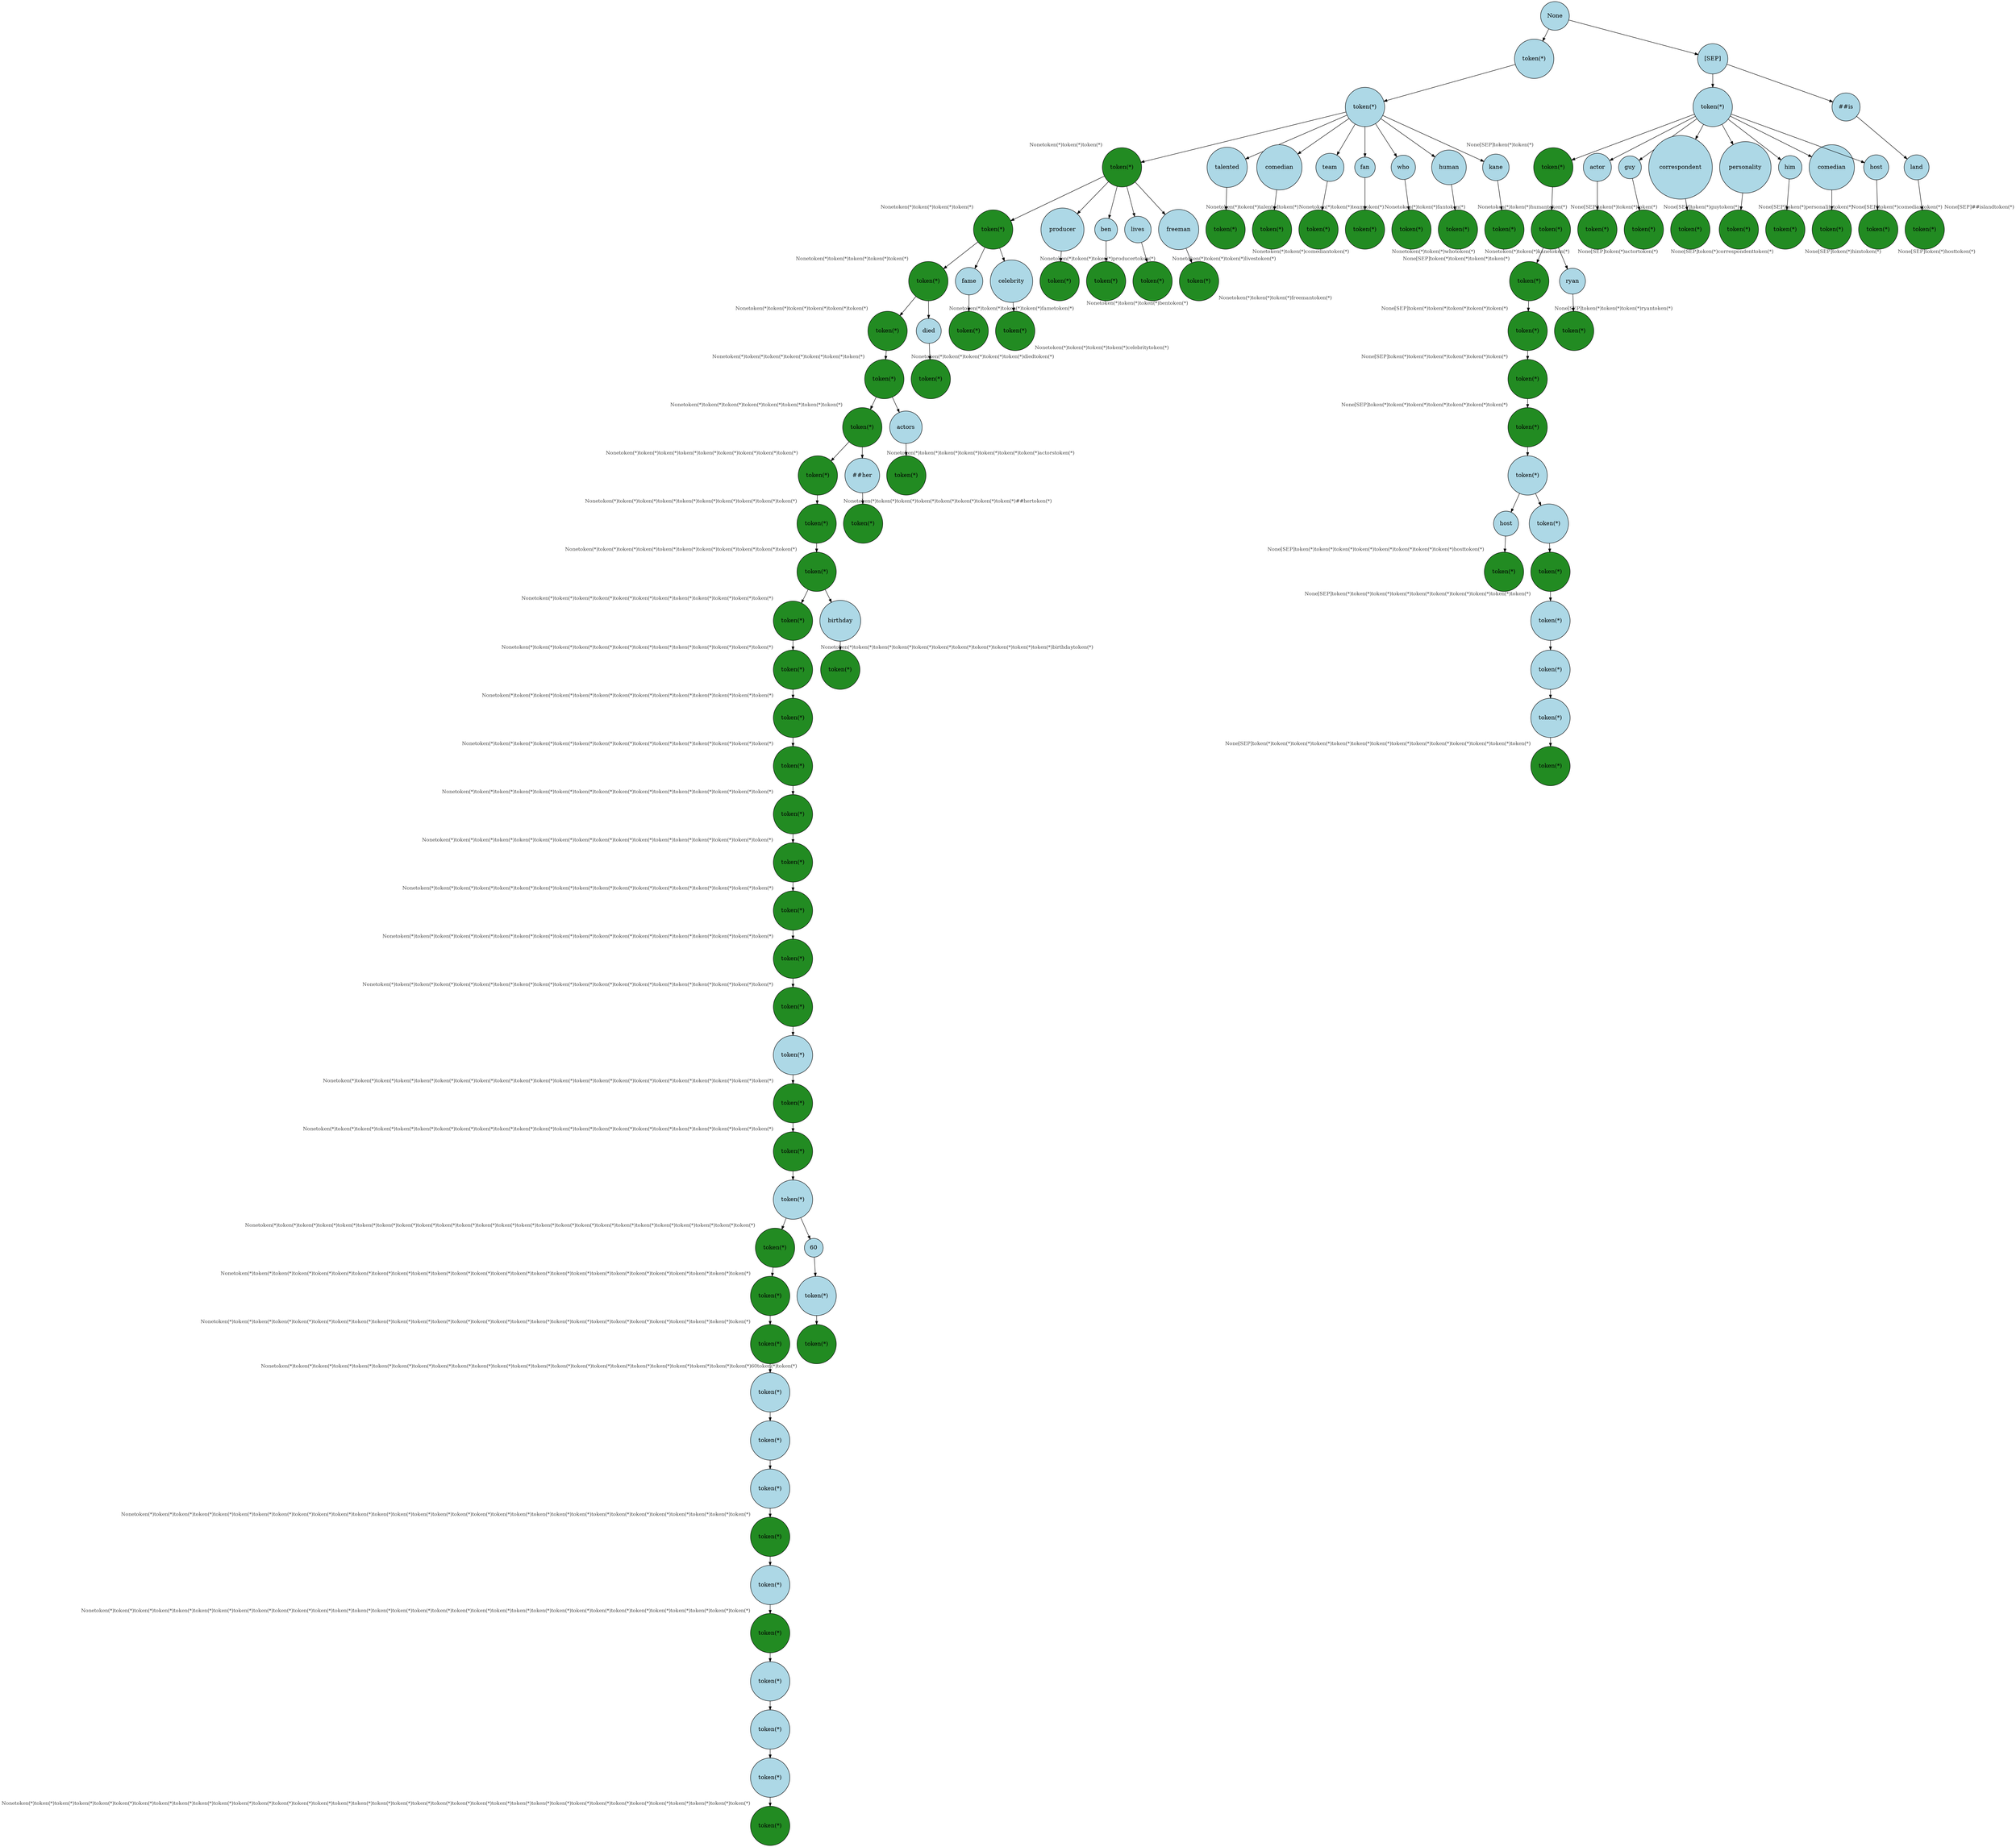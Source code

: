 digraph {
graph [
  nodesep=0.25,
  ranksep=0.3,
  splines=line
];
node [
  style=filled,
  fillcolor=lightblue,
  shape=circle
];
edge [
  arrowsize=0.8,
  color=black
];

140331951719696 [
  label="None"
];
140336183904368 [
  label="token(*)"
];
140336183907312 [
  label="token(*)"
];
140336317104336 [
  label="token(*)"
  xlabel=<<FONT COLOR="grey25" POINT-SIZE="12">Nonetoken(*)token(*)token(*)</FONT>>
  fillcolor="forestgreen"
  color="black"
];
140331952681040 [
  label="token(*)"
  xlabel=<<FONT COLOR="grey25" POINT-SIZE="12">Nonetoken(*)token(*)token(*)token(*)</FONT>>
  fillcolor="forestgreen"
  color="black"
];
140320522258064 [
  label="token(*)"
  xlabel=<<FONT COLOR="grey25" POINT-SIZE="12">Nonetoken(*)token(*)token(*)token(*)token(*)</FONT>>
  fillcolor="forestgreen"
  color="black"
];
140320522257488 [
  label="token(*)"
  xlabel=<<FONT COLOR="grey25" POINT-SIZE="12">Nonetoken(*)token(*)token(*)token(*)token(*)token(*)</FONT>>
  fillcolor="forestgreen"
  color="black"
];
140320523743984 [
  label="token(*)"
  xlabel=<<FONT COLOR="grey25" POINT-SIZE="12">Nonetoken(*)token(*)token(*)token(*)token(*)token(*)token(*)</FONT>>
  fillcolor="forestgreen"
  color="black"
];
140320523743872 [
  label="token(*)"
  xlabel=<<FONT COLOR="grey25" POINT-SIZE="12">Nonetoken(*)token(*)token(*)token(*)token(*)token(*)token(*)token(*)</FONT>>
  fillcolor="forestgreen"
  color="black"
];
140320523807792 [
  label="token(*)"
  xlabel=<<FONT COLOR="grey25" POINT-SIZE="12">Nonetoken(*)token(*)token(*)token(*)token(*)token(*)token(*)token(*)token(*)</FONT>>
  fillcolor="forestgreen"
  color="black"
];
140320524164784 [
  label="token(*)"
  xlabel=<<FONT COLOR="grey25" POINT-SIZE="12">Nonetoken(*)token(*)token(*)token(*)token(*)token(*)token(*)token(*)token(*)token(*)</FONT>>
  fillcolor="forestgreen"
  color="black"
];
140320522350736 [
  label="token(*)"
  xlabel=<<FONT COLOR="grey25" POINT-SIZE="12">Nonetoken(*)token(*)token(*)token(*)token(*)token(*)token(*)token(*)token(*)token(*)token(*)</FONT>>
  fillcolor="forestgreen"
  color="black"
];
140320522350592 [
  label="token(*)"
  xlabel=<<FONT COLOR="grey25" POINT-SIZE="12">Nonetoken(*)token(*)token(*)token(*)token(*)token(*)token(*)token(*)token(*)token(*)token(*)token(*)</FONT>>
  fillcolor="forestgreen"
  color="black"
];
140320523629264 [
  label="token(*)"
  xlabel=<<FONT COLOR="grey25" POINT-SIZE="12">Nonetoken(*)token(*)token(*)token(*)token(*)token(*)token(*)token(*)token(*)token(*)token(*)token(*)token(*)</FONT>>
  fillcolor="forestgreen"
  color="black"
];
140320523631664 [
  label="token(*)"
  xlabel=<<FONT COLOR="grey25" POINT-SIZE="12">Nonetoken(*)token(*)token(*)token(*)token(*)token(*)token(*)token(*)token(*)token(*)token(*)token(*)token(*)token(*)</FONT>>
  fillcolor="forestgreen"
  color="black"
];
140336313110880 [
  label="token(*)"
  xlabel=<<FONT COLOR="grey25" POINT-SIZE="12">Nonetoken(*)token(*)token(*)token(*)token(*)token(*)token(*)token(*)token(*)token(*)token(*)token(*)token(*)token(*)token(*)</FONT>>
  fillcolor="forestgreen"
  color="black"
];
140336313110528 [
  label="token(*)"
  xlabel=<<FONT COLOR="grey25" POINT-SIZE="12">Nonetoken(*)token(*)token(*)token(*)token(*)token(*)token(*)token(*)token(*)token(*)token(*)token(*)token(*)token(*)token(*)token(*)</FONT>>
  fillcolor="forestgreen"
  color="black"
];
140336317800944 [
  label="token(*)"
  xlabel=<<FONT COLOR="grey25" POINT-SIZE="12">Nonetoken(*)token(*)token(*)token(*)token(*)token(*)token(*)token(*)token(*)token(*)token(*)token(*)token(*)token(*)token(*)token(*)token(*)</FONT>>
  fillcolor="forestgreen"
  color="black"
];
140336317806704 [
  label="token(*)"
  xlabel=<<FONT COLOR="grey25" POINT-SIZE="12">Nonetoken(*)token(*)token(*)token(*)token(*)token(*)token(*)token(*)token(*)token(*)token(*)token(*)token(*)token(*)token(*)token(*)token(*)token(*)</FONT>>
  fillcolor="forestgreen"
  color="black"
];
140336318331568 [
  label="token(*)"
  xlabel=<<FONT COLOR="grey25" POINT-SIZE="12">Nonetoken(*)token(*)token(*)token(*)token(*)token(*)token(*)token(*)token(*)token(*)token(*)token(*)token(*)token(*)token(*)token(*)token(*)token(*)token(*)</FONT>>
  fillcolor="forestgreen"
  color="black"
];
140320522705040 [
  label="token(*)"
  xlabel=<<FONT COLOR="grey25" POINT-SIZE="12">Nonetoken(*)token(*)token(*)token(*)token(*)token(*)token(*)token(*)token(*)token(*)token(*)token(*)token(*)token(*)token(*)token(*)token(*)token(*)token(*)token(*)</FONT>>
  fillcolor="forestgreen"
  color="black"
];
140336182821808 [
  label="token(*)"
];
140336182821136 [
  label="token(*)"
  xlabel=<<FONT COLOR="grey25" POINT-SIZE="12">Nonetoken(*)token(*)token(*)token(*)token(*)token(*)token(*)token(*)token(*)token(*)token(*)token(*)token(*)token(*)token(*)token(*)token(*)token(*)token(*)token(*)token(*)token(*)</FONT>>
  fillcolor="forestgreen"
  color="black"
];
140320535703312 [
  label="token(*)"
  xlabel=<<FONT COLOR="grey25" POINT-SIZE="12">Nonetoken(*)token(*)token(*)token(*)token(*)token(*)token(*)token(*)token(*)token(*)token(*)token(*)token(*)token(*)token(*)token(*)token(*)token(*)token(*)token(*)token(*)token(*)token(*)</FONT>>
  fillcolor="forestgreen"
  color="black"
];
140320535699472 [
  label="token(*)"
];
140336318427440 [
  label="token(*)"
  xlabel=<<FONT COLOR="grey25" POINT-SIZE="12">Nonetoken(*)token(*)token(*)token(*)token(*)token(*)token(*)token(*)token(*)token(*)token(*)token(*)token(*)token(*)token(*)token(*)token(*)token(*)token(*)token(*)token(*)token(*)token(*)token(*)token(*)</FONT>>
  fillcolor="forestgreen"
  color="black"
];
140336318418480 [
  label="token(*)"
  xlabel=<<FONT COLOR="grey25" POINT-SIZE="12">Nonetoken(*)token(*)token(*)token(*)token(*)token(*)token(*)token(*)token(*)token(*)token(*)token(*)token(*)token(*)token(*)token(*)token(*)token(*)token(*)token(*)token(*)token(*)token(*)token(*)token(*)token(*)</FONT>>
  fillcolor="forestgreen"
  color="black"
];
140320524788544 [
  label="token(*)"
  xlabel=<<FONT COLOR="grey25" POINT-SIZE="12">Nonetoken(*)token(*)token(*)token(*)token(*)token(*)token(*)token(*)token(*)token(*)token(*)token(*)token(*)token(*)token(*)token(*)token(*)token(*)token(*)token(*)token(*)token(*)token(*)token(*)token(*)token(*)token(*)</FONT>>
  fillcolor="forestgreen"
  color="black"
];
140320524790176 [
  label="token(*)"
];
140320528126800 [
  label="token(*)"
];
140320528124496 [
  label="token(*)"
];
140336313037328 [
  label="token(*)"
  xlabel=<<FONT COLOR="grey25" POINT-SIZE="12">Nonetoken(*)token(*)token(*)token(*)token(*)token(*)token(*)token(*)token(*)token(*)token(*)token(*)token(*)token(*)token(*)token(*)token(*)token(*)token(*)token(*)token(*)token(*)token(*)token(*)token(*)token(*)token(*)token(*)token(*)token(*)token(*)</FONT>>
  fillcolor="forestgreen"
  color="black"
];
140336313032768 [
  label="token(*)"
];
140333233544752 [
  label="token(*)"
  xlabel=<<FONT COLOR="grey25" POINT-SIZE="12">Nonetoken(*)token(*)token(*)token(*)token(*)token(*)token(*)token(*)token(*)token(*)token(*)token(*)token(*)token(*)token(*)token(*)token(*)token(*)token(*)token(*)token(*)token(*)token(*)token(*)token(*)token(*)token(*)token(*)token(*)token(*)token(*)token(*)token(*)</FONT>>
  fillcolor="forestgreen"
  color="black"
];
140333233552432 [
  label="token(*)"
];
140333235418288 [
  label="token(*)"
];
140333235417952 [
  label="token(*)"
];
140336319802064 [
  label="token(*)"
  xlabel=<<FONT COLOR="grey25" POINT-SIZE="12">Nonetoken(*)token(*)token(*)token(*)token(*)token(*)token(*)token(*)token(*)token(*)token(*)token(*)token(*)token(*)token(*)token(*)token(*)token(*)token(*)token(*)token(*)token(*)token(*)token(*)token(*)token(*)token(*)token(*)token(*)token(*)token(*)token(*)token(*)token(*)token(*)token(*)token(*)</FONT>>
  fillcolor="forestgreen"
  color="black"
];
140320535700432 [
  label="60"
];
140336318425648 [
  label="token(*)"
];
140336318423856 [
  label="token(*)"
  xlabel=<<FONT COLOR="grey25" POINT-SIZE="12">Nonetoken(*)token(*)token(*)token(*)token(*)token(*)token(*)token(*)token(*)token(*)token(*)token(*)token(*)token(*)token(*)token(*)token(*)token(*)token(*)token(*)token(*)token(*)token(*)token(*)60token(*)token(*)</FONT>>
  fillcolor="forestgreen"
  color="black"
];
140320522350448 [
  label="birthday"
];
140320523621904 [
  label="token(*)"
  xlabel=<<FONT COLOR="grey25" POINT-SIZE="12">Nonetoken(*)token(*)token(*)token(*)token(*)token(*)token(*)token(*)token(*)token(*)token(*)birthdaytoken(*)</FONT>>
  fillcolor="forestgreen"
  color="black"
];
140320521420592 [
  label="##her"
];
140320521419824 [
  label="token(*)"
  xlabel=<<FONT COLOR="grey25" POINT-SIZE="12">Nonetoken(*)token(*)token(*)token(*)token(*)token(*)token(*)token(*)##hertoken(*)</FONT>>
  fillcolor="forestgreen"
  color="black"
];
140320523743760 [
  label="actors"
];
140320521418800 [
  label="token(*)"
  xlabel=<<FONT COLOR="grey25" POINT-SIZE="12">Nonetoken(*)token(*)token(*)token(*)token(*)token(*)token(*)actorstoken(*)</FONT>>
  fillcolor="forestgreen"
  color="black"
];
140320522262192 [
  label="died"
];
140320523743648 [
  label="token(*)"
  xlabel=<<FONT COLOR="grey25" POINT-SIZE="12">Nonetoken(*)token(*)token(*)token(*)token(*)diedtoken(*)</FONT>>
  fillcolor="forestgreen"
  color="black"
];
140320522261904 [
  label="fame"
];
140320522259504 [
  label="token(*)"
  xlabel=<<FONT COLOR="grey25" POINT-SIZE="12">Nonetoken(*)token(*)token(*)token(*)fametoken(*)</FONT>>
  fillcolor="forestgreen"
  color="black"
];
140320524104208 [
  label="celebrity"
];
140320524104592 [
  label="token(*)"
  xlabel=<<FONT COLOR="grey25" POINT-SIZE="12">Nonetoken(*)token(*)token(*)token(*)celebritytoken(*)</FONT>>
  fillcolor="forestgreen"
  color="black"
];
140331952681600 [
  label="producer"
];
140320524104400 [
  label="token(*)"
  xlabel=<<FONT COLOR="grey25" POINT-SIZE="12">Nonetoken(*)token(*)token(*)producertoken(*)</FONT>>
  fillcolor="forestgreen"
  color="black"
];
140331952680080 [
  label="ben"
];
140331952680560 [
  label="token(*)"
  xlabel=<<FONT COLOR="grey25" POINT-SIZE="12">Nonetoken(*)token(*)token(*)bentoken(*)</FONT>>
  fillcolor="forestgreen"
  color="black"
];
140331952677920 [
  label="lives"
];
140320524102864 [
  label="token(*)"
  xlabel=<<FONT COLOR="grey25" POINT-SIZE="12">Nonetoken(*)token(*)token(*)livestoken(*)</FONT>>
  fillcolor="forestgreen"
  color="black"
];
140331952684960 [
  label="freeman"
];
140320524102768 [
  label="token(*)"
  xlabel=<<FONT COLOR="grey25" POINT-SIZE="12">Nonetoken(*)token(*)token(*)freemantoken(*)</FONT>>
  fillcolor="forestgreen"
  color="black"
];
140331952670400 [
  label="talented"
];
140331952673840 [
  label="token(*)"
  xlabel=<<FONT COLOR="grey25" POINT-SIZE="12">Nonetoken(*)token(*)talentedtoken(*)</FONT>>
  fillcolor="forestgreen"
  color="black"
];
140331952676080 [
  label="comedian"
];
140331952670880 [
  label="token(*)"
  xlabel=<<FONT COLOR="grey25" POINT-SIZE="12">Nonetoken(*)token(*)comediantoken(*)</FONT>>
  fillcolor="forestgreen"
  color="black"
];
140331952674880 [
  label="team"
];
140331952682480 [
  label="token(*)"
  xlabel=<<FONT COLOR="grey25" POINT-SIZE="12">Nonetoken(*)token(*)teamtoken(*)</FONT>>
  fillcolor="forestgreen"
  color="black"
];
140330620805424 [
  label="fan"
];
140331952681680 [
  label="token(*)"
  xlabel=<<FONT COLOR="grey25" POINT-SIZE="12">Nonetoken(*)token(*)fantoken(*)</FONT>>
  fillcolor="forestgreen"
  color="black"
];
140330620803184 [
  label="who"
];
140331952673280 [
  label="token(*)"
  xlabel=<<FONT COLOR="grey25" POINT-SIZE="12">Nonetoken(*)token(*)whotoken(*)</FONT>>
  fillcolor="forestgreen"
  color="black"
];
140331952672400 [
  label="human"
];
140331952670320 [
  label="token(*)"
  xlabel=<<FONT COLOR="grey25" POINT-SIZE="12">Nonetoken(*)token(*)humantoken(*)</FONT>>
  fillcolor="forestgreen"
  color="black"
];
140331952669520 [
  label="kane"
];
140331952673040 [
  label="token(*)"
  xlabel=<<FONT COLOR="grey25" POINT-SIZE="12">Nonetoken(*)token(*)kanetoken(*)</FONT>>
  fillcolor="forestgreen"
  color="black"
];
140330620812976 [
  label="[SEP]"
];
140330620799344 [
  label="token(*)"
];
140331952676880 [
  label="token(*)"
  xlabel=<<FONT COLOR="grey25" POINT-SIZE="12">None[SEP]token(*)token(*)</FONT>>
  fillcolor="forestgreen"
  color="black"
];
140331952680480 [
  label="token(*)"
  xlabel=<<FONT COLOR="grey25" POINT-SIZE="12">None[SEP]token(*)token(*)token(*)</FONT>>
  fillcolor="forestgreen"
  color="black"
];
140320524105840 [
  label="token(*)"
  xlabel=<<FONT COLOR="grey25" POINT-SIZE="12">None[SEP]token(*)token(*)token(*)token(*)</FONT>>
  fillcolor="forestgreen"
  color="black"
];
140320524106224 [
  label="token(*)"
  xlabel=<<FONT COLOR="grey25" POINT-SIZE="12">None[SEP]token(*)token(*)token(*)token(*)token(*)</FONT>>
  fillcolor="forestgreen"
  color="black"
];
140320523743424 [
  label="token(*)"
  xlabel=<<FONT COLOR="grey25" POINT-SIZE="12">None[SEP]token(*)token(*)token(*)token(*)token(*)token(*)</FONT>>
  fillcolor="forestgreen"
  color="black"
];
140320523743312 [
  label="token(*)"
  xlabel=<<FONT COLOR="grey25" POINT-SIZE="12">None[SEP]token(*)token(*)token(*)token(*)token(*)token(*)token(*)</FONT>>
  fillcolor="forestgreen"
  color="black"
];
140320522379440 [
  label="token(*)"
];
140320522384304 [
  label="host"
];
140320522716720 [
  label="token(*)"
  xlabel=<<FONT COLOR="grey25" POINT-SIZE="12">None[SEP]token(*)token(*)token(*)token(*)token(*)token(*)token(*)token(*)hosttoken(*)</FONT>>
  fillcolor="forestgreen"
  color="black"
];
140320522724144 [
  label="token(*)"
];
140320522349440 [
  label="token(*)"
  xlabel=<<FONT COLOR="grey25" POINT-SIZE="12">None[SEP]token(*)token(*)token(*)token(*)token(*)token(*)token(*)token(*)token(*)token(*)</FONT>>
  fillcolor="forestgreen"
  color="black"
];
140320522349296 [
  label="token(*)"
];
140320523629744 [
  label="token(*)"
];
140320523630704 [
  label="token(*)"
];
140336313115280 [
  label="token(*)"
  xlabel=<<FONT COLOR="grey25" POINT-SIZE="12">None[SEP]token(*)token(*)token(*)token(*)token(*)token(*)token(*)token(*)token(*)token(*)token(*)token(*)token(*)token(*)</FONT>>
  fillcolor="forestgreen"
  color="black"
];
140331952683760 [
  label="ryan"
];
140320524104496 [
  label="token(*)"
  xlabel=<<FONT COLOR="grey25" POINT-SIZE="12">None[SEP]token(*)token(*)token(*)ryantoken(*)</FONT>>
  fillcolor="forestgreen"
  color="black"
];
140330620809456 [
  label="actor"
];
140331952672240 [
  label="token(*)"
  xlabel=<<FONT COLOR="grey25" POINT-SIZE="12">None[SEP]token(*)actortoken(*)</FONT>>
  fillcolor="forestgreen"
  color="black"
];
140330620802672 [
  label="guy"
];
140331952671120 [
  label="token(*)"
  xlabel=<<FONT COLOR="grey25" POINT-SIZE="12">None[SEP]token(*)guytoken(*)</FONT>>
  fillcolor="forestgreen"
  color="black"
];
140331952674160 [
  label="correspondent"
];
140331952668880 [
  label="token(*)"
  xlabel=<<FONT COLOR="grey25" POINT-SIZE="12">None[SEP]token(*)correspondenttoken(*)</FONT>>
  fillcolor="forestgreen"
  color="black"
];
140331952684080 [
  label="personality"
];
140331952684160 [
  label="token(*)"
  xlabel=<<FONT COLOR="grey25" POINT-SIZE="12">None[SEP]token(*)personalitytoken(*)</FONT>>
  fillcolor="forestgreen"
  color="black"
];
140330620811888 [
  label="him"
];
140331952675520 [
  label="token(*)"
  xlabel=<<FONT COLOR="grey25" POINT-SIZE="12">None[SEP]token(*)himtoken(*)</FONT>>
  fillcolor="forestgreen"
  color="black"
];
140331952684480 [
  label="comedian"
];
140331952669840 [
  label="token(*)"
  xlabel=<<FONT COLOR="grey25" POINT-SIZE="12">None[SEP]token(*)comediantoken(*)</FONT>>
  fillcolor="forestgreen"
  color="black"
];
140330620798704 [
  label="host"
];
140331952682160 [
  label="token(*)"
  xlabel=<<FONT COLOR="grey25" POINT-SIZE="12">None[SEP]token(*)hosttoken(*)</FONT>>
  fillcolor="forestgreen"
  color="black"
];
140330620810736 [
  label="##is"
];
140330620804208 [
  label="land"
];
140331952678480 [
  label="token(*)"
  xlabel=<<FONT COLOR="grey25" POINT-SIZE="12">None[SEP]##islandtoken(*)</FONT>>
  fillcolor="forestgreen"
  color="black"
];
140333235417952 -> 140336319802064 [

];
140333235418288 -> 140333235417952 [

];
140333233552432 -> 140333235418288 [

];
140333233544752 -> 140333233552432 [

];
140336313032768 -> 140333233544752 [

];
140336313037328 -> 140336313032768 [

];
140320528124496 -> 140336313037328 [

];
140320528126800 -> 140320528124496 [

];
140320524790176 -> 140320528126800 [

];
140320524788544 -> 140320524790176 [

];
140336318418480 -> 140320524788544 [

];
140336318427440 -> 140336318418480 [

];
140320535699472 -> 140336318427440 [

];
140336318425648 -> 140336318423856 [

];
140320535700432 -> 140336318425648 [

];
140320535699472 -> 140320535700432 [

];
140320535703312 -> 140320535699472 [

];
140336182821136 -> 140320535703312 [

];
140336182821808 -> 140336182821136 [

];
140320522705040 -> 140336182821808 [

];
140336318331568 -> 140320522705040 [

];
140336317806704 -> 140336318331568 [

];
140336317800944 -> 140336317806704 [

];
140336313110528 -> 140336317800944 [

];
140336313110880 -> 140336313110528 [

];
140320523631664 -> 140336313110880 [

];
140320523629264 -> 140320523631664 [

];
140320522350592 -> 140320523629264 [

];
140320522350736 -> 140320522350592 [

];
140320522350448 -> 140320523621904 [

];
140320522350736 -> 140320522350448 [

];
140320524164784 -> 140320522350736 [

];
140320523807792 -> 140320524164784 [

];
140320523743872 -> 140320523807792 [

];
140320521420592 -> 140320521419824 [

];
140320523743872 -> 140320521420592 [

];
140320523743984 -> 140320523743872 [

];
140320523743760 -> 140320521418800 [

];
140320523743984 -> 140320523743760 [

];
140320522257488 -> 140320523743984 [

];
140320522258064 -> 140320522257488 [

];
140320522262192 -> 140320523743648 [

];
140320522258064 -> 140320522262192 [

];
140331952681040 -> 140320522258064 [

];
140320522261904 -> 140320522259504 [

];
140331952681040 -> 140320522261904 [

];
140320524104208 -> 140320524104592 [

];
140331952681040 -> 140320524104208 [

];
140336317104336 -> 140331952681040 [

];
140331952681600 -> 140320524104400 [

];
140336317104336 -> 140331952681600 [

];
140331952680080 -> 140331952680560 [

];
140336317104336 -> 140331952680080 [

];
140331952677920 -> 140320524102864 [

];
140336317104336 -> 140331952677920 [

];
140331952684960 -> 140320524102768 [

];
140336317104336 -> 140331952684960 [

];
140336183907312 -> 140336317104336 [

];
140331952670400 -> 140331952673840 [

];
140336183907312 -> 140331952670400 [

];
140331952676080 -> 140331952670880 [

];
140336183907312 -> 140331952676080 [

];
140331952674880 -> 140331952682480 [

];
140336183907312 -> 140331952674880 [

];
140330620805424 -> 140331952681680 [

];
140336183907312 -> 140330620805424 [

];
140330620803184 -> 140331952673280 [

];
140336183907312 -> 140330620803184 [

];
140331952672400 -> 140331952670320 [

];
140336183907312 -> 140331952672400 [

];
140331952669520 -> 140331952673040 [

];
140336183907312 -> 140331952669520 [

];
140336183904368 -> 140336183907312 [

];
140331951719696 -> 140336183904368 [

];
140320522384304 -> 140320522716720 [

];
140320522379440 -> 140320522384304 [

];
140320523630704 -> 140336313115280 [

];
140320523629744 -> 140320523630704 [

];
140320522349296 -> 140320523629744 [

];
140320522349440 -> 140320522349296 [

];
140320522724144 -> 140320522349440 [

];
140320522379440 -> 140320522724144 [

];
140320523743312 -> 140320522379440 [

];
140320523743424 -> 140320523743312 [

];
140320524106224 -> 140320523743424 [

];
140320524105840 -> 140320524106224 [

];
140331952680480 -> 140320524105840 [

];
140331952683760 -> 140320524104496 [

];
140331952680480 -> 140331952683760 [

];
140331952676880 -> 140331952680480 [

];
140330620799344 -> 140331952676880 [

];
140330620809456 -> 140331952672240 [

];
140330620799344 -> 140330620809456 [

];
140330620802672 -> 140331952671120 [

];
140330620799344 -> 140330620802672 [

];
140331952674160 -> 140331952668880 [

];
140330620799344 -> 140331952674160 [

];
140331952684080 -> 140331952684160 [

];
140330620799344 -> 140331952684080 [

];
140330620811888 -> 140331952675520 [

];
140330620799344 -> 140330620811888 [

];
140331952684480 -> 140331952669840 [

];
140330620799344 -> 140331952684480 [

];
140330620798704 -> 140331952682160 [

];
140330620799344 -> 140330620798704 [

];
140330620812976 -> 140330620799344 [

];
140330620804208 -> 140331952678480 [

];
140330620810736 -> 140330620804208 [

];
140330620812976 -> 140330620810736 [

];
140331951719696 -> 140330620812976 [

];
}